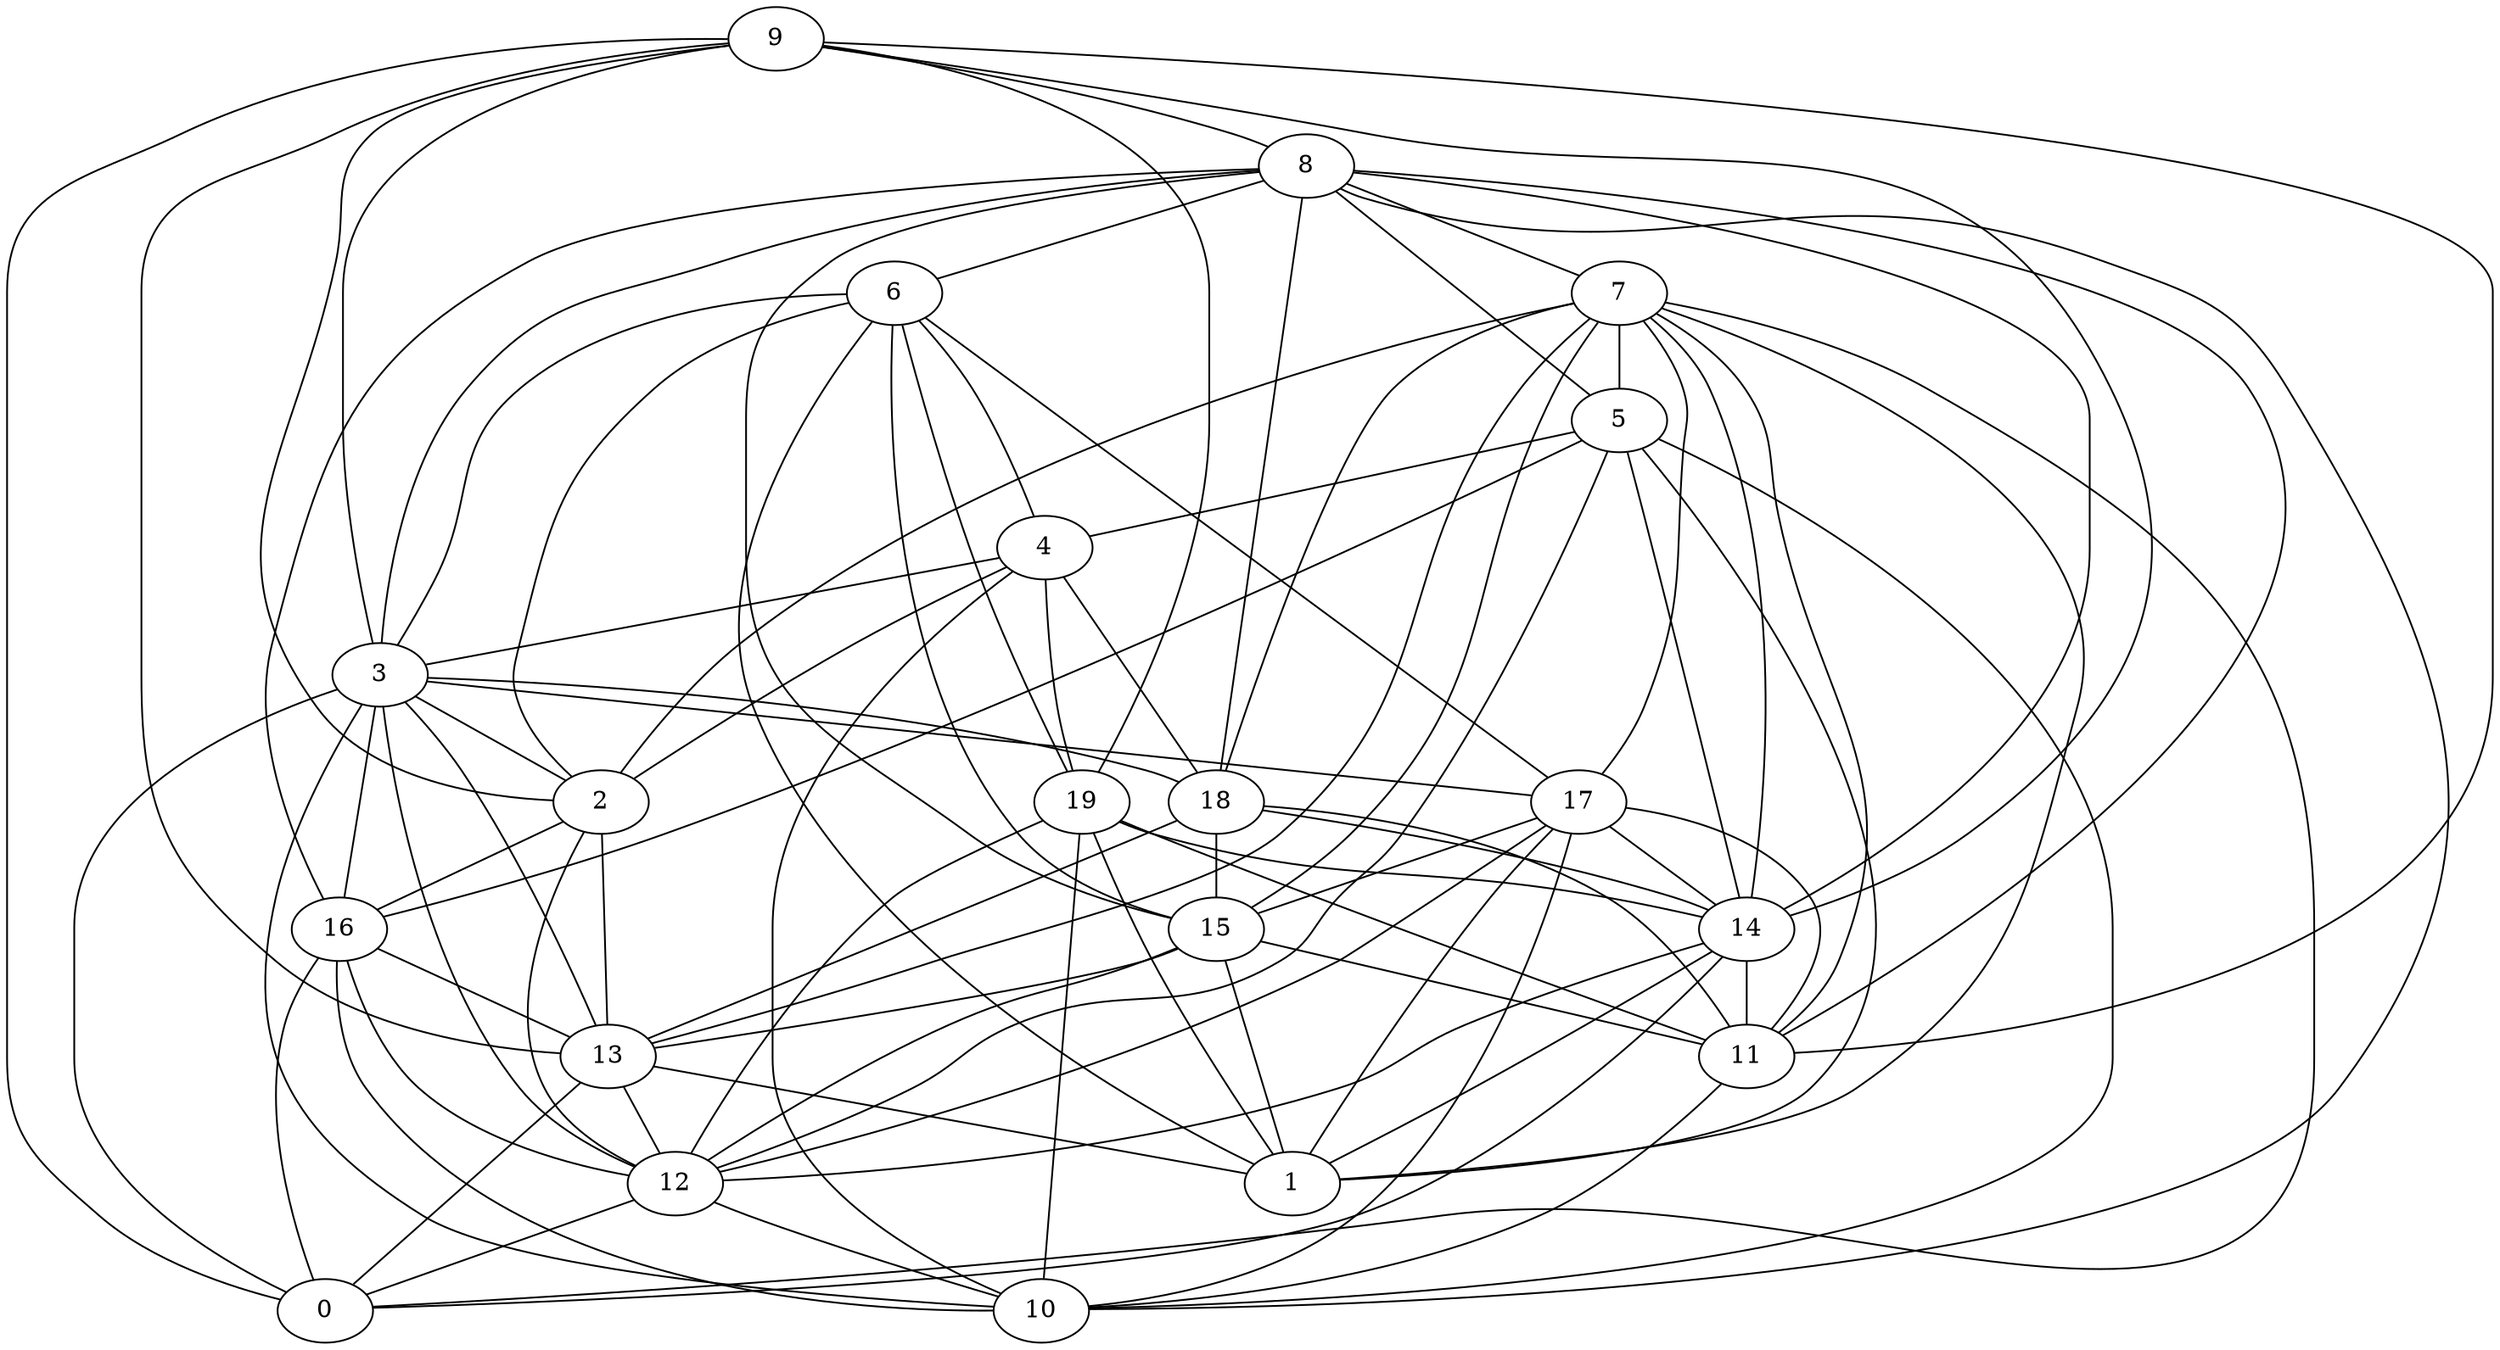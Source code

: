 digraph GG_graph {

subgraph G_graph {
edge [color = black]
"6" -> "19" [dir = none]
"6" -> "15" [dir = none]
"19" -> "1" [dir = none]
"19" -> "10" [dir = none]
"5" -> "16" [dir = none]
"5" -> "10" [dir = none]
"5" -> "14" [dir = none]
"5" -> "1" [dir = none]
"5" -> "4" [dir = none]
"4" -> "10" [dir = none]
"4" -> "18" [dir = none]
"4" -> "3" [dir = none]
"4" -> "19" [dir = none]
"4" -> "2" [dir = none]
"9" -> "8" [dir = none]
"9" -> "3" [dir = none]
"9" -> "2" [dir = none]
"9" -> "19" [dir = none]
"9" -> "13" [dir = none]
"9" -> "11" [dir = none]
"11" -> "10" [dir = none]
"18" -> "15" [dir = none]
"18" -> "13" [dir = none]
"18" -> "11" [dir = none]
"17" -> "14" [dir = none]
"17" -> "12" [dir = none]
"17" -> "10" [dir = none]
"17" -> "11" [dir = none]
"7" -> "0" [dir = none]
"7" -> "5" [dir = none]
"7" -> "18" [dir = none]
"7" -> "11" [dir = none]
"7" -> "2" [dir = none]
"15" -> "11" [dir = none]
"15" -> "12" [dir = none]
"15" -> "1" [dir = none]
"15" -> "13" [dir = none]
"13" -> "1" [dir = none]
"13" -> "12" [dir = none]
"13" -> "0" [dir = none]
"8" -> "6" [dir = none]
"8" -> "5" [dir = none]
"8" -> "16" [dir = none]
"8" -> "7" [dir = none]
"3" -> "13" [dir = none]
"3" -> "16" [dir = none]
"3" -> "18" [dir = none]
"3" -> "17" [dir = none]
"3" -> "2" [dir = none]
"16" -> "0" [dir = none]
"16" -> "12" [dir = none]
"2" -> "16" [dir = none]
"2" -> "13" [dir = none]
"2" -> "12" [dir = none]
"14" -> "12" [dir = none]
"14" -> "11" [dir = none]
"12" -> "10" [dir = none]
"17" -> "1" [dir = none]
"12" -> "0" [dir = none]
"8" -> "3" [dir = none]
"7" -> "15" [dir = none]
"3" -> "12" [dir = none]
"8" -> "14" [dir = none]
"7" -> "17" [dir = none]
"6" -> "4" [dir = none]
"18" -> "14" [dir = none]
"5" -> "12" [dir = none]
"14" -> "1" [dir = none]
"8" -> "10" [dir = none]
"6" -> "17" [dir = none]
"8" -> "11" [dir = none]
"3" -> "10" [dir = none]
"8" -> "18" [dir = none]
"6" -> "1" [dir = none]
"6" -> "3" [dir = none]
"9" -> "0" [dir = none]
"8" -> "15" [dir = none]
"7" -> "14" [dir = none]
"17" -> "15" [dir = none]
"3" -> "0" [dir = none]
"19" -> "11" [dir = none]
"6" -> "2" [dir = none]
"7" -> "1" [dir = none]
"19" -> "14" [dir = none]
"14" -> "0" [dir = none]
"16" -> "13" [dir = none]
"9" -> "14" [dir = none]
"19" -> "12" [dir = none]
"16" -> "10" [dir = none]
"7" -> "13" [dir = none]
}

}
